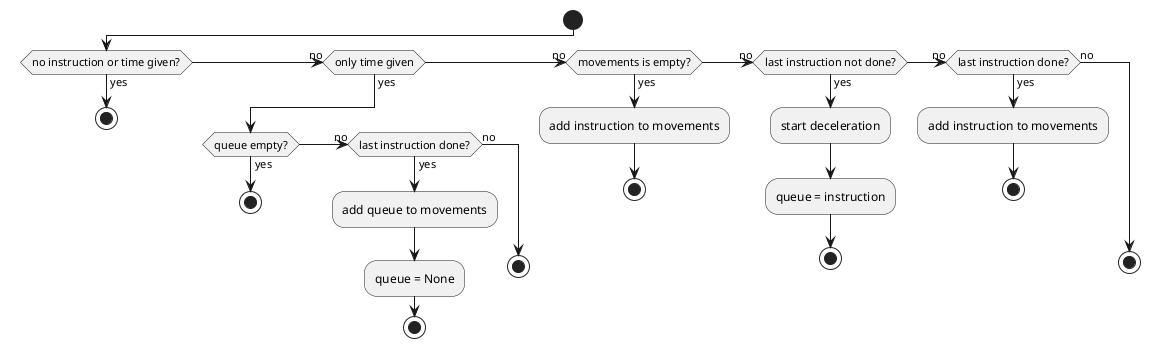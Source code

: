@startuml move(instruction, time)
start

if (no instruction or time given?) then (yes)
  stop;

(no) elseif (only time given) then (yes)
  if (queue empty?) then (yes) 
    stop;

  (no) elseif (last instruction done?) then (yes)
    :add queue to movements;
    :queue = None;
    stop;
  else (no)
    stop;
  endif 

(no) elseif (movements is empty?) then (yes)
  :add instruction to movements;
  stop;

(no) elseif (last instruction not done?) then (yes) 
  :start deceleration;
  :queue = instruction;
  stop;

(no) elseif (last instruction done?) then (yes)
  :add instruction to movements;
  stop;

else (no)
  stop;
endif

@enduml
